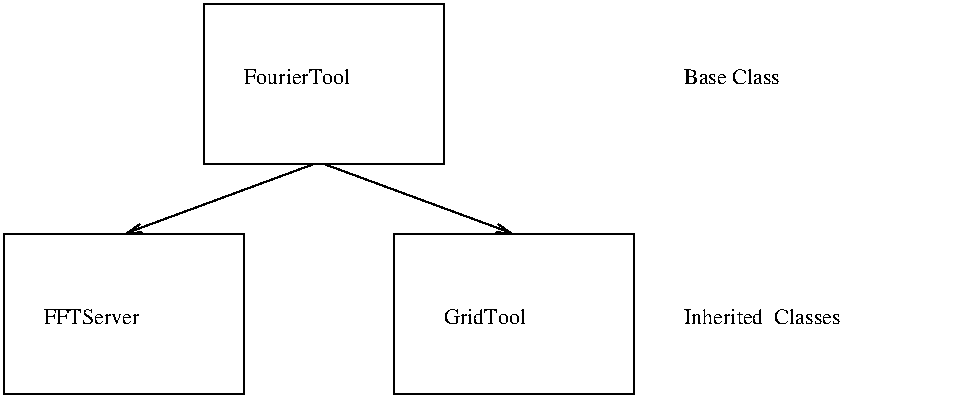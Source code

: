 #FIG 2.1
80 2
2 2 0 1 -1 0 0 0 0.000 0 0 0
	 399 159 399 79 279 79 279 159 399 159 9999 9999
2 2 0 1 -1 0 0 0 0.000 0 0 0
	 299 274 299 194 179 194 179 274 299 274 9999 9999
2 2 0 1 -1 0 0 0 0.000 0 0 0
	 494 274 494 194 374 194 374 274 494 274 9999 9999
2 1 0 1 -1 0 0 0 0.000 -1 1 0
	0 0 1.000 4.000 8.000
	 334 159 239 194 9999 9999
2 1 0 1 -1 0 0 0 0.000 -1 1 0
	0 0 1.000 4.000 8.000
	 339 159 434 194 9999 9999
4 0 0 20 0 -1 0 0.00000 4 13 84 199 239 FFTServer
4 0 0 20 0 -1 0 0.00000 4 13 70 399 239 GridTool
4 0 0 20 0 -1 0 0.00000 4 13 83 519 119 Base Class
4 0 0 20 0 -1 0 0.00000 4 13 135 519 239 Inherited  Classes
4 0 0 20 0 -1 0 0.00000 4 13 92 299 119 FourierTool
